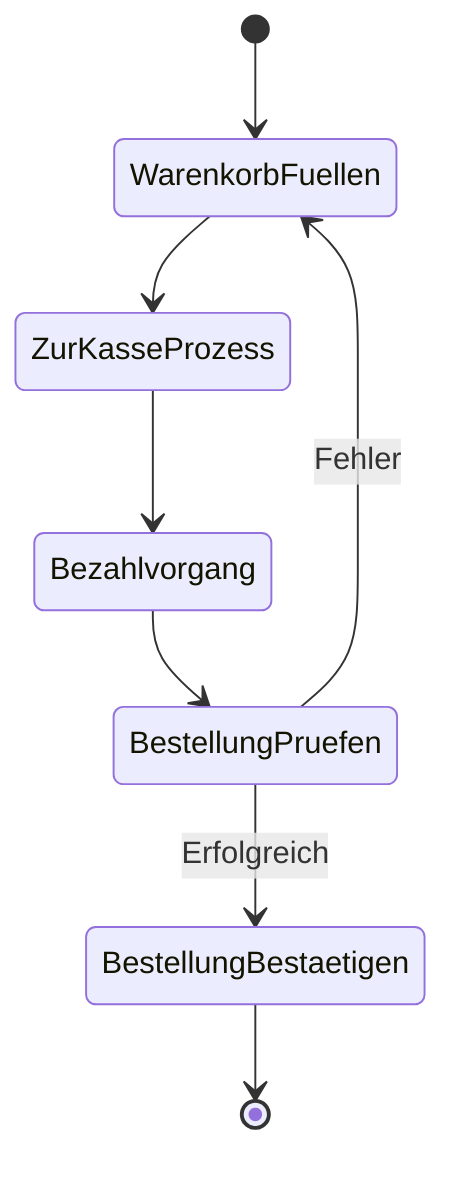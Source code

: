 stateDiagram-v2
    [*] --> WarenkorbFuellen
    WarenkorbFuellen --> ZurKasseProzess
    ZurKasseProzess --> Bezahlvorgang
    Bezahlvorgang --> BestellungPruefen
    BestellungPruefen --> BestellungBestaetigen: Erfolgreich
    BestellungPruefen --> WarenkorbFuellen: Fehler
    BestellungBestaetigen --> [*]